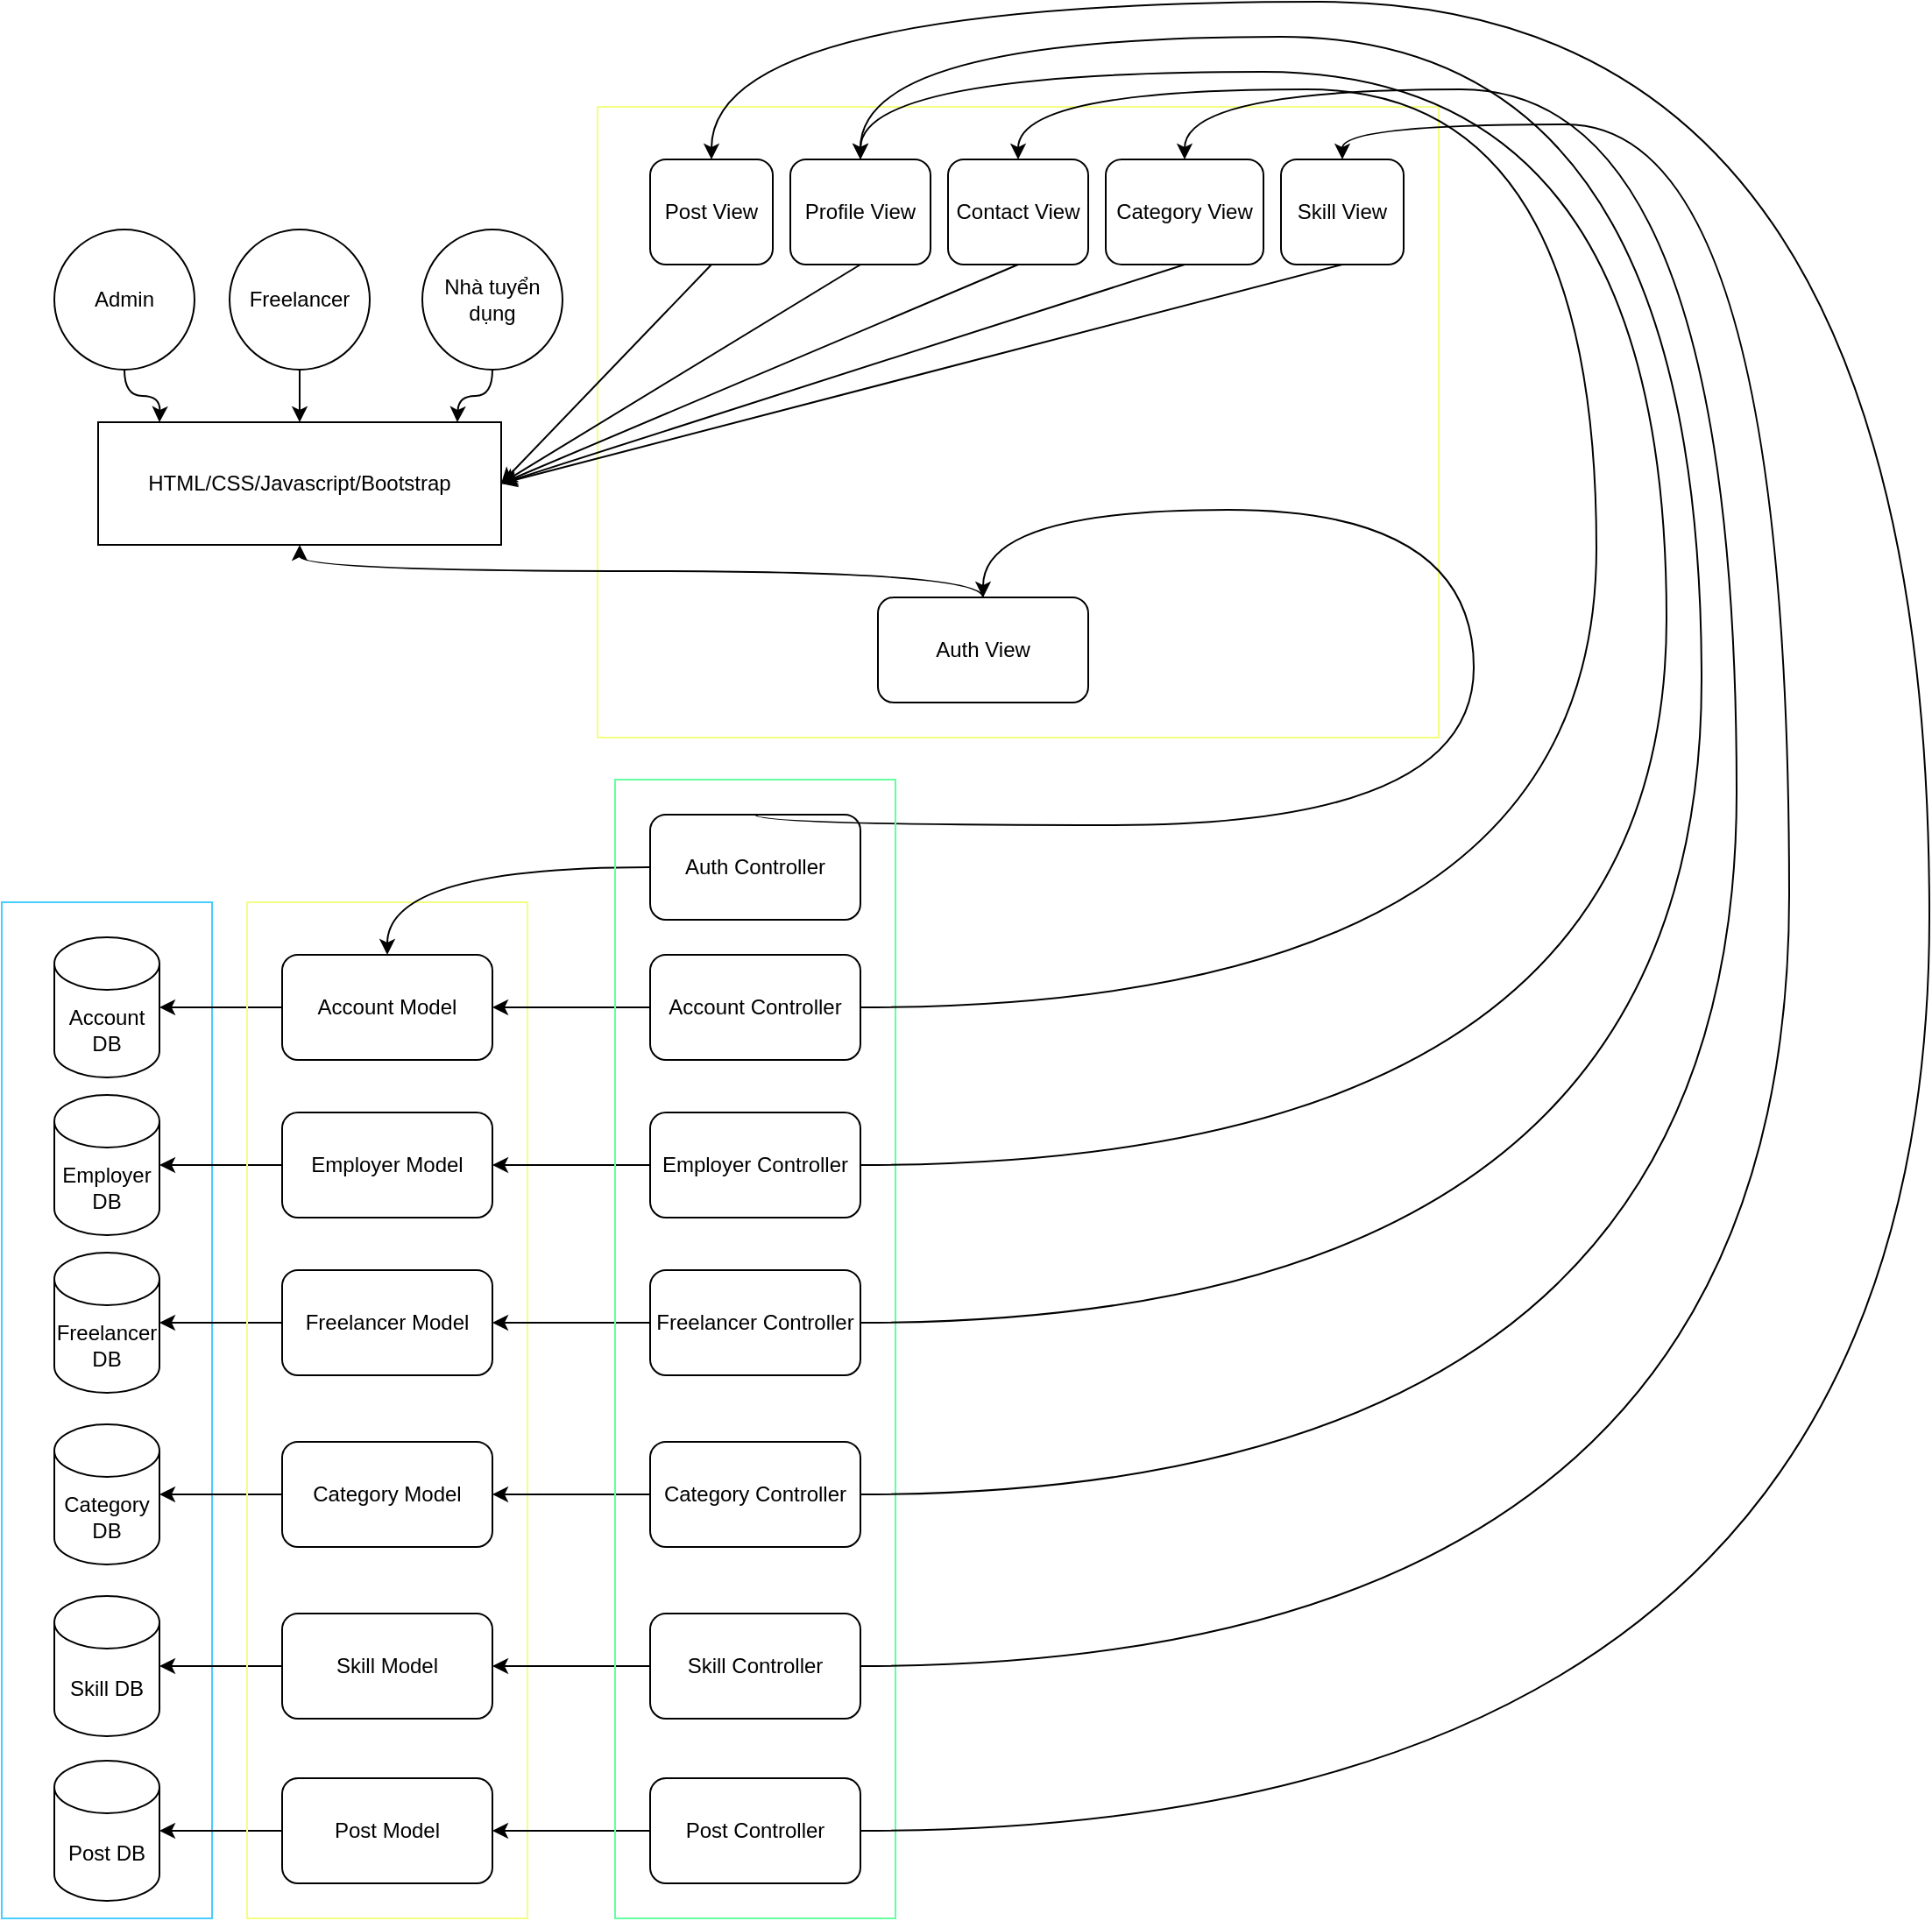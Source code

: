 <mxfile version="26.0.4">
  <diagram name="Page-1" id="zUVNCJs_0HY6lcxZOMUl">
    <mxGraphModel dx="2605" dy="2513" grid="1" gridSize="10" guides="1" tooltips="1" connect="1" arrows="1" fold="1" page="1" pageScale="1" pageWidth="850" pageHeight="1100" math="0" shadow="0">
      <root>
        <mxCell id="0" />
        <mxCell id="1" parent="0" />
        <mxCell id="kKIpwyrMqBAjSHRRCRlv-43" value="" style="rounded=0;whiteSpace=wrap;html=1;fillColor=none;strokeColor=#48CDFF;" vertex="1" parent="1">
          <mxGeometry x="20" y="504" width="120" height="580" as="geometry" />
        </mxCell>
        <mxCell id="kKIpwyrMqBAjSHRRCRlv-1" value="Admin" style="ellipse;whiteSpace=wrap;html=1;aspect=fixed;" vertex="1" parent="1">
          <mxGeometry x="50" y="120" width="80" height="80" as="geometry" />
        </mxCell>
        <mxCell id="kKIpwyrMqBAjSHRRCRlv-2" value="Freelancer" style="ellipse;whiteSpace=wrap;html=1;aspect=fixed;" vertex="1" parent="1">
          <mxGeometry x="150" y="120" width="80" height="80" as="geometry" />
        </mxCell>
        <mxCell id="kKIpwyrMqBAjSHRRCRlv-3" value="Nhà tuyển dụng" style="ellipse;whiteSpace=wrap;html=1;aspect=fixed;" vertex="1" parent="1">
          <mxGeometry x="260" y="120" width="80" height="80" as="geometry" />
        </mxCell>
        <mxCell id="kKIpwyrMqBAjSHRRCRlv-5" value="" style="endArrow=classic;html=1;rounded=0;exitX=0.5;exitY=1;exitDx=0;exitDy=0;edgeStyle=orthogonalEdgeStyle;curved=1;" edge="1" parent="1" source="kKIpwyrMqBAjSHRRCRlv-1">
          <mxGeometry width="50" height="50" relative="1" as="geometry">
            <mxPoint x="400" y="320" as="sourcePoint" />
            <mxPoint x="110" y="230" as="targetPoint" />
          </mxGeometry>
        </mxCell>
        <mxCell id="kKIpwyrMqBAjSHRRCRlv-7" value="" style="endArrow=classic;html=1;rounded=0;exitX=0.5;exitY=1;exitDx=0;exitDy=0;" edge="1" parent="1" source="kKIpwyrMqBAjSHRRCRlv-2">
          <mxGeometry width="50" height="50" relative="1" as="geometry">
            <mxPoint x="100" y="210" as="sourcePoint" />
            <mxPoint x="190" y="230" as="targetPoint" />
          </mxGeometry>
        </mxCell>
        <mxCell id="kKIpwyrMqBAjSHRRCRlv-8" value="" style="endArrow=classic;html=1;rounded=0;exitX=0.5;exitY=1;exitDx=0;exitDy=0;edgeStyle=orthogonalEdgeStyle;curved=1;" edge="1" parent="1" source="kKIpwyrMqBAjSHRRCRlv-3">
          <mxGeometry width="50" height="50" relative="1" as="geometry">
            <mxPoint x="200" y="210" as="sourcePoint" />
            <mxPoint x="280" y="230" as="targetPoint" />
          </mxGeometry>
        </mxCell>
        <mxCell id="kKIpwyrMqBAjSHRRCRlv-9" value="HTML/CSS/Javascript/Bootstrap" style="rounded=0;whiteSpace=wrap;html=1;" vertex="1" parent="1">
          <mxGeometry x="75" y="230" width="230" height="70" as="geometry" />
        </mxCell>
        <mxCell id="kKIpwyrMqBAjSHRRCRlv-25" value="" style="rounded=0;whiteSpace=wrap;html=1;strokeColor=#F4FF82;" vertex="1" parent="1">
          <mxGeometry x="360" y="50" width="480" height="360" as="geometry" />
        </mxCell>
        <mxCell id="kKIpwyrMqBAjSHRRCRlv-10" value="Auth View" style="rounded=1;whiteSpace=wrap;html=1;" vertex="1" parent="1">
          <mxGeometry x="520" y="330" width="120" height="60" as="geometry" />
        </mxCell>
        <mxCell id="kKIpwyrMqBAjSHRRCRlv-11" value="" style="endArrow=classic;html=1;rounded=0;exitX=0.5;exitY=0;exitDx=0;exitDy=0;entryX=0.5;entryY=1;entryDx=0;entryDy=0;edgeStyle=orthogonalEdgeStyle;elbow=vertical;curved=1;" edge="1" parent="1" source="kKIpwyrMqBAjSHRRCRlv-10" target="kKIpwyrMqBAjSHRRCRlv-9">
          <mxGeometry width="50" height="50" relative="1" as="geometry">
            <mxPoint x="480" y="340" as="sourcePoint" />
            <mxPoint x="530" y="290" as="targetPoint" />
          </mxGeometry>
        </mxCell>
        <mxCell id="kKIpwyrMqBAjSHRRCRlv-12" value="Skill View" style="rounded=1;whiteSpace=wrap;html=1;" vertex="1" parent="1">
          <mxGeometry x="750" y="80" width="70" height="60" as="geometry" />
        </mxCell>
        <mxCell id="kKIpwyrMqBAjSHRRCRlv-13" value="Post View" style="rounded=1;whiteSpace=wrap;html=1;" vertex="1" parent="1">
          <mxGeometry x="390" y="80" width="70" height="60" as="geometry" />
        </mxCell>
        <mxCell id="kKIpwyrMqBAjSHRRCRlv-14" value="Profile View" style="rounded=1;whiteSpace=wrap;html=1;" vertex="1" parent="1">
          <mxGeometry x="470" y="80" width="80" height="60" as="geometry" />
        </mxCell>
        <mxCell id="kKIpwyrMqBAjSHRRCRlv-15" value="Contact View&lt;span style=&quot;color: rgba(0, 0, 0, 0); font-family: monospace; font-size: 0px; text-align: start; text-wrap-mode: nowrap;&quot;&gt;%3CmxGraphModel%3E%3Croot%3E%3CmxCell%20id%3D%220%22%2F%3E%3CmxCell%20id%3D%221%22%20parent%3D%220%22%2F%3E%3CmxCell%20id%3D%222%22%20value%3D%22Auth%20View%22%20style%3D%22rounded%3D1%3BwhiteSpace%3Dwrap%3Bhtml%3D1%3B%22%20vertex%3D%221%22%20parent%3D%221%22%3E%3CmxGeometry%20x%3D%22320%22%20y%3D%22360%22%20width%3D%22120%22%20height%3D%2260%22%20as%3D%22geometry%22%2F%3E%3C%2FmxCell%3E%3C%2Froot%3E%3C%2FmxGraphModel%3E&lt;/span&gt;&lt;span style=&quot;color: rgba(0, 0, 0, 0); font-family: monospace; font-size: 0px; text-align: start; text-wrap-mode: nowrap;&quot;&gt;%3CmxGraphModel%3E%3Croot%3E%3CmxCell%20id%3D%220%22%2F%3E%3CmxCell%20id%3D%221%22%20parent%3D%220%22%2F%3E%3CmxCell%20id%3D%222%22%20value%3D%22Auth%20View%22%20style%3D%22rounded%3D1%3BwhiteSpace%3Dwrap%3Bhtml%3D1%3B%22%20vertex%3D%221%22%20parent%3D%221%22%3E%3CmxGeometry%20x%3D%22320%22%20y%3D%22360%22%20width%3D%22120%22%20height%3D%2260%22%20as%3D%22geometry%22%2F%3E%3C%2FmxCell%3E%3C%2Froot%3E%3C%2FmxGraphModel%3E&lt;/span&gt;" style="rounded=1;whiteSpace=wrap;html=1;" vertex="1" parent="1">
          <mxGeometry x="560" y="80" width="80" height="60" as="geometry" />
        </mxCell>
        <mxCell id="kKIpwyrMqBAjSHRRCRlv-16" value="Category View" style="rounded=1;whiteSpace=wrap;html=1;" vertex="1" parent="1">
          <mxGeometry x="650" y="80" width="90" height="60" as="geometry" />
        </mxCell>
        <mxCell id="kKIpwyrMqBAjSHRRCRlv-17" value="Auth Controller" style="rounded=1;whiteSpace=wrap;html=1;" vertex="1" parent="1">
          <mxGeometry x="390" y="454" width="120" height="60" as="geometry" />
        </mxCell>
        <mxCell id="kKIpwyrMqBAjSHRRCRlv-18" value="" style="endArrow=classic;html=1;rounded=0;exitX=0.5;exitY=0;exitDx=0;exitDy=0;entryX=0.5;entryY=0;entryDx=0;entryDy=0;edgeStyle=orthogonalEdgeStyle;elbow=vertical;curved=1;" edge="1" parent="1" source="kKIpwyrMqBAjSHRRCRlv-17" target="kKIpwyrMqBAjSHRRCRlv-10">
          <mxGeometry width="50" height="50" relative="1" as="geometry">
            <mxPoint x="200" y="310" as="sourcePoint" />
            <mxPoint x="390" y="370" as="targetPoint" />
            <Array as="points">
              <mxPoint x="450" y="460" />
              <mxPoint x="860" y="460" />
              <mxPoint x="860" y="280" />
              <mxPoint x="580" y="280" />
            </Array>
          </mxGeometry>
        </mxCell>
        <mxCell id="kKIpwyrMqBAjSHRRCRlv-20" value="" style="endArrow=classic;html=1;rounded=0;exitX=0.5;exitY=1;exitDx=0;exitDy=0;entryX=1;entryY=0.5;entryDx=0;entryDy=0;" edge="1" parent="1" source="kKIpwyrMqBAjSHRRCRlv-13" target="kKIpwyrMqBAjSHRRCRlv-9">
          <mxGeometry width="50" height="50" relative="1" as="geometry">
            <mxPoint x="480" y="240" as="sourcePoint" />
            <mxPoint x="530" y="190" as="targetPoint" />
          </mxGeometry>
        </mxCell>
        <mxCell id="kKIpwyrMqBAjSHRRCRlv-21" value="" style="endArrow=classic;html=1;rounded=0;exitX=0.5;exitY=1;exitDx=0;exitDy=0;entryX=1;entryY=0.5;entryDx=0;entryDy=0;" edge="1" parent="1" source="kKIpwyrMqBAjSHRRCRlv-14" target="kKIpwyrMqBAjSHRRCRlv-9">
          <mxGeometry width="50" height="50" relative="1" as="geometry">
            <mxPoint x="460" y="150" as="sourcePoint" />
            <mxPoint x="315" y="275" as="targetPoint" />
          </mxGeometry>
        </mxCell>
        <mxCell id="kKIpwyrMqBAjSHRRCRlv-22" value="" style="endArrow=classic;html=1;rounded=0;exitX=0.5;exitY=1;exitDx=0;exitDy=0;entryX=1;entryY=0.5;entryDx=0;entryDy=0;" edge="1" parent="1" source="kKIpwyrMqBAjSHRRCRlv-15" target="kKIpwyrMqBAjSHRRCRlv-9">
          <mxGeometry width="50" height="50" relative="1" as="geometry">
            <mxPoint x="600" y="150" as="sourcePoint" />
            <mxPoint x="315" y="275" as="targetPoint" />
          </mxGeometry>
        </mxCell>
        <mxCell id="kKIpwyrMqBAjSHRRCRlv-23" value="" style="endArrow=classic;html=1;rounded=0;exitX=0.5;exitY=1;exitDx=0;exitDy=0;entryX=1;entryY=0.5;entryDx=0;entryDy=0;" edge="1" parent="1" source="kKIpwyrMqBAjSHRRCRlv-16" target="kKIpwyrMqBAjSHRRCRlv-9">
          <mxGeometry width="50" height="50" relative="1" as="geometry">
            <mxPoint x="740" y="150" as="sourcePoint" />
            <mxPoint x="315" y="275" as="targetPoint" />
          </mxGeometry>
        </mxCell>
        <mxCell id="kKIpwyrMqBAjSHRRCRlv-24" value="" style="endArrow=classic;html=1;rounded=0;exitX=0.5;exitY=1;exitDx=0;exitDy=0;entryX=1;entryY=0.5;entryDx=0;entryDy=0;" edge="1" parent="1" source="kKIpwyrMqBAjSHRRCRlv-12" target="kKIpwyrMqBAjSHRRCRlv-9">
          <mxGeometry width="50" height="50" relative="1" as="geometry">
            <mxPoint x="880" y="150" as="sourcePoint" />
            <mxPoint x="315" y="275" as="targetPoint" />
          </mxGeometry>
        </mxCell>
        <mxCell id="kKIpwyrMqBAjSHRRCRlv-28" value="Skill Model" style="rounded=1;whiteSpace=wrap;html=1;" vertex="1" parent="1">
          <mxGeometry x="180" y="910" width="120" height="60" as="geometry" />
        </mxCell>
        <mxCell id="kKIpwyrMqBAjSHRRCRlv-29" value="Category Model" style="rounded=1;whiteSpace=wrap;html=1;" vertex="1" parent="1">
          <mxGeometry x="180" y="812" width="120" height="60" as="geometry" />
        </mxCell>
        <mxCell id="kKIpwyrMqBAjSHRRCRlv-30" value="Freelancer Model" style="rounded=1;whiteSpace=wrap;html=1;" vertex="1" parent="1">
          <mxGeometry x="180" y="714" width="120" height="60" as="geometry" />
        </mxCell>
        <mxCell id="kKIpwyrMqBAjSHRRCRlv-31" value="Account Model" style="rounded=1;whiteSpace=wrap;html=1;" vertex="1" parent="1">
          <mxGeometry x="180" y="534" width="120" height="60" as="geometry" />
        </mxCell>
        <mxCell id="kKIpwyrMqBAjSHRRCRlv-32" value="Employer Model" style="rounded=1;whiteSpace=wrap;html=1;" vertex="1" parent="1">
          <mxGeometry x="180" y="624" width="120" height="60" as="geometry" />
        </mxCell>
        <mxCell id="kKIpwyrMqBAjSHRRCRlv-33" value="Account DB" style="shape=cylinder3;whiteSpace=wrap;html=1;boundedLbl=1;backgroundOutline=1;size=15;" vertex="1" parent="1">
          <mxGeometry x="50" y="524" width="60" height="80" as="geometry" />
        </mxCell>
        <mxCell id="kKIpwyrMqBAjSHRRCRlv-34" value="Employer DB" style="shape=cylinder3;whiteSpace=wrap;html=1;boundedLbl=1;backgroundOutline=1;size=15;" vertex="1" parent="1">
          <mxGeometry x="50" y="614" width="60" height="80" as="geometry" />
        </mxCell>
        <mxCell id="kKIpwyrMqBAjSHRRCRlv-38" value="Freelancer DB" style="shape=cylinder3;whiteSpace=wrap;html=1;boundedLbl=1;backgroundOutline=1;size=15;" vertex="1" parent="1">
          <mxGeometry x="50" y="704" width="60" height="80" as="geometry" />
        </mxCell>
        <mxCell id="kKIpwyrMqBAjSHRRCRlv-39" value="Category DB" style="shape=cylinder3;whiteSpace=wrap;html=1;boundedLbl=1;backgroundOutline=1;size=15;" vertex="1" parent="1">
          <mxGeometry x="50" y="802" width="60" height="80" as="geometry" />
        </mxCell>
        <mxCell id="kKIpwyrMqBAjSHRRCRlv-40" value="Skill DB" style="shape=cylinder3;whiteSpace=wrap;html=1;boundedLbl=1;backgroundOutline=1;size=15;" vertex="1" parent="1">
          <mxGeometry x="50" y="900" width="60" height="80" as="geometry" />
        </mxCell>
        <mxCell id="kKIpwyrMqBAjSHRRCRlv-41" value="Post DB" style="shape=cylinder3;whiteSpace=wrap;html=1;boundedLbl=1;backgroundOutline=1;size=15;" vertex="1" parent="1">
          <mxGeometry x="50" y="994" width="60" height="80" as="geometry" />
        </mxCell>
        <mxCell id="kKIpwyrMqBAjSHRRCRlv-42" value="Post Model" style="rounded=1;whiteSpace=wrap;html=1;" vertex="1" parent="1">
          <mxGeometry x="180" y="1004" width="120" height="60" as="geometry" />
        </mxCell>
        <mxCell id="kKIpwyrMqBAjSHRRCRlv-44" value="" style="endArrow=classic;html=1;rounded=0;exitX=0;exitY=0.5;exitDx=0;exitDy=0;entryX=1;entryY=0.5;entryDx=0;entryDy=0;entryPerimeter=0;" edge="1" parent="1" source="kKIpwyrMqBAjSHRRCRlv-31" target="kKIpwyrMqBAjSHRRCRlv-33">
          <mxGeometry width="50" height="50" relative="1" as="geometry">
            <mxPoint x="170" y="534" as="sourcePoint" />
            <mxPoint x="120" y="584" as="targetPoint" />
          </mxGeometry>
        </mxCell>
        <mxCell id="kKIpwyrMqBAjSHRRCRlv-45" value="" style="endArrow=classic;html=1;rounded=0;exitX=0;exitY=0.5;exitDx=0;exitDy=0;entryX=1;entryY=0.5;entryDx=0;entryDy=0;entryPerimeter=0;" edge="1" parent="1" source="kKIpwyrMqBAjSHRRCRlv-32" target="kKIpwyrMqBAjSHRRCRlv-34">
          <mxGeometry width="50" height="50" relative="1" as="geometry">
            <mxPoint x="190" y="574" as="sourcePoint" />
            <mxPoint x="120" y="574" as="targetPoint" />
          </mxGeometry>
        </mxCell>
        <mxCell id="kKIpwyrMqBAjSHRRCRlv-46" value="" style="endArrow=classic;html=1;rounded=0;exitX=0;exitY=0.5;exitDx=0;exitDy=0;entryX=1;entryY=0.5;entryDx=0;entryDy=0;entryPerimeter=0;" edge="1" parent="1" source="kKIpwyrMqBAjSHRRCRlv-30" target="kKIpwyrMqBAjSHRRCRlv-38">
          <mxGeometry width="50" height="50" relative="1" as="geometry">
            <mxPoint x="190" y="664" as="sourcePoint" />
            <mxPoint x="120" y="664" as="targetPoint" />
          </mxGeometry>
        </mxCell>
        <mxCell id="kKIpwyrMqBAjSHRRCRlv-47" value="" style="endArrow=classic;html=1;rounded=0;exitX=0;exitY=0.5;exitDx=0;exitDy=0;entryX=1;entryY=0.5;entryDx=0;entryDy=0;entryPerimeter=0;" edge="1" parent="1" source="kKIpwyrMqBAjSHRRCRlv-29" target="kKIpwyrMqBAjSHRRCRlv-39">
          <mxGeometry width="50" height="50" relative="1" as="geometry">
            <mxPoint x="200" y="674" as="sourcePoint" />
            <mxPoint x="130" y="674" as="targetPoint" />
          </mxGeometry>
        </mxCell>
        <mxCell id="kKIpwyrMqBAjSHRRCRlv-48" value="" style="endArrow=classic;html=1;rounded=0;exitX=0;exitY=0.5;exitDx=0;exitDy=0;entryX=1;entryY=0.5;entryDx=0;entryDy=0;entryPerimeter=0;" edge="1" parent="1" source="kKIpwyrMqBAjSHRRCRlv-28" target="kKIpwyrMqBAjSHRRCRlv-40">
          <mxGeometry width="50" height="50" relative="1" as="geometry">
            <mxPoint x="210" y="684" as="sourcePoint" />
            <mxPoint x="140" y="684" as="targetPoint" />
          </mxGeometry>
        </mxCell>
        <mxCell id="kKIpwyrMqBAjSHRRCRlv-49" value="" style="endArrow=classic;html=1;rounded=0;exitX=0;exitY=0.5;exitDx=0;exitDy=0;entryX=1;entryY=0.5;entryDx=0;entryDy=0;entryPerimeter=0;" edge="1" parent="1" source="kKIpwyrMqBAjSHRRCRlv-42" target="kKIpwyrMqBAjSHRRCRlv-41">
          <mxGeometry width="50" height="50" relative="1" as="geometry">
            <mxPoint x="220" y="694" as="sourcePoint" />
            <mxPoint x="150" y="694" as="targetPoint" />
          </mxGeometry>
        </mxCell>
        <mxCell id="kKIpwyrMqBAjSHRRCRlv-50" value="" style="rounded=0;whiteSpace=wrap;html=1;strokeColor=#F4FF82;fillColor=none;" vertex="1" parent="1">
          <mxGeometry x="160" y="504" width="160" height="580" as="geometry" />
        </mxCell>
        <mxCell id="kKIpwyrMqBAjSHRRCRlv-51" value="Employer Controller" style="rounded=1;whiteSpace=wrap;html=1;" vertex="1" parent="1">
          <mxGeometry x="390" y="624" width="120" height="60" as="geometry" />
        </mxCell>
        <mxCell id="kKIpwyrMqBAjSHRRCRlv-52" value="Freelancer Controller" style="rounded=1;whiteSpace=wrap;html=1;" vertex="1" parent="1">
          <mxGeometry x="390" y="714" width="120" height="60" as="geometry" />
        </mxCell>
        <mxCell id="kKIpwyrMqBAjSHRRCRlv-53" value="Category Controller" style="rounded=1;whiteSpace=wrap;html=1;" vertex="1" parent="1">
          <mxGeometry x="390" y="812" width="120" height="60" as="geometry" />
        </mxCell>
        <mxCell id="kKIpwyrMqBAjSHRRCRlv-54" value="Skill Controller" style="rounded=1;whiteSpace=wrap;html=1;" vertex="1" parent="1">
          <mxGeometry x="390" y="910" width="120" height="60" as="geometry" />
        </mxCell>
        <mxCell id="kKIpwyrMqBAjSHRRCRlv-55" value="Post Controller" style="rounded=1;whiteSpace=wrap;html=1;" vertex="1" parent="1">
          <mxGeometry x="390" y="1004" width="120" height="60" as="geometry" />
        </mxCell>
        <mxCell id="kKIpwyrMqBAjSHRRCRlv-56" value="Account Controller" style="rounded=1;whiteSpace=wrap;html=1;" vertex="1" parent="1">
          <mxGeometry x="390" y="534" width="120" height="60" as="geometry" />
        </mxCell>
        <mxCell id="kKIpwyrMqBAjSHRRCRlv-57" value="" style="endArrow=classic;html=1;rounded=0;exitX=0;exitY=0.5;exitDx=0;exitDy=0;entryX=0.5;entryY=0;entryDx=0;entryDy=0;edgeStyle=orthogonalEdgeStyle;curved=1;" edge="1" parent="1" source="kKIpwyrMqBAjSHRRCRlv-17" target="kKIpwyrMqBAjSHRRCRlv-31">
          <mxGeometry width="50" height="50" relative="1" as="geometry">
            <mxPoint x="120" y="574" as="sourcePoint" />
            <mxPoint x="190" y="574" as="targetPoint" />
          </mxGeometry>
        </mxCell>
        <mxCell id="kKIpwyrMqBAjSHRRCRlv-58" value="" style="endArrow=classic;html=1;rounded=0;entryX=1;entryY=0.5;entryDx=0;entryDy=0;exitX=0;exitY=0.5;exitDx=0;exitDy=0;" edge="1" parent="1" source="kKIpwyrMqBAjSHRRCRlv-56" target="kKIpwyrMqBAjSHRRCRlv-31">
          <mxGeometry width="50" height="50" relative="1" as="geometry">
            <mxPoint x="375" y="563" as="sourcePoint" />
            <mxPoint x="305" y="563.41" as="targetPoint" />
          </mxGeometry>
        </mxCell>
        <mxCell id="kKIpwyrMqBAjSHRRCRlv-59" value="" style="endArrow=classic;html=1;rounded=0;entryX=1;entryY=0.5;entryDx=0;entryDy=0;exitX=0;exitY=0.5;exitDx=0;exitDy=0;" edge="1" parent="1" source="kKIpwyrMqBAjSHRRCRlv-51" target="kKIpwyrMqBAjSHRRCRlv-32">
          <mxGeometry width="50" height="50" relative="1" as="geometry">
            <mxPoint x="395" y="653.41" as="sourcePoint" />
            <mxPoint x="305" y="653.41" as="targetPoint" />
          </mxGeometry>
        </mxCell>
        <mxCell id="kKIpwyrMqBAjSHRRCRlv-60" value="" style="endArrow=classic;html=1;rounded=0;entryX=1;entryY=0.5;entryDx=0;entryDy=0;exitX=0;exitY=0.5;exitDx=0;exitDy=0;" edge="1" parent="1" source="kKIpwyrMqBAjSHRRCRlv-52" target="kKIpwyrMqBAjSHRRCRlv-30">
          <mxGeometry width="50" height="50" relative="1" as="geometry">
            <mxPoint x="410" y="584" as="sourcePoint" />
            <mxPoint x="320" y="584" as="targetPoint" />
          </mxGeometry>
        </mxCell>
        <mxCell id="kKIpwyrMqBAjSHRRCRlv-61" value="" style="endArrow=classic;html=1;rounded=0;entryX=1;entryY=0.5;entryDx=0;entryDy=0;exitX=0;exitY=0.5;exitDx=0;exitDy=0;" edge="1" parent="1" source="kKIpwyrMqBAjSHRRCRlv-53" target="kKIpwyrMqBAjSHRRCRlv-29">
          <mxGeometry width="50" height="50" relative="1" as="geometry">
            <mxPoint x="420" y="594" as="sourcePoint" />
            <mxPoint x="330" y="594" as="targetPoint" />
          </mxGeometry>
        </mxCell>
        <mxCell id="kKIpwyrMqBAjSHRRCRlv-62" value="" style="endArrow=classic;html=1;rounded=0;entryX=1;entryY=0.5;entryDx=0;entryDy=0;exitX=0;exitY=0.5;exitDx=0;exitDy=0;" edge="1" parent="1" source="kKIpwyrMqBAjSHRRCRlv-54" target="kKIpwyrMqBAjSHRRCRlv-28">
          <mxGeometry width="50" height="50" relative="1" as="geometry">
            <mxPoint x="430" y="604" as="sourcePoint" />
            <mxPoint x="340" y="604" as="targetPoint" />
          </mxGeometry>
        </mxCell>
        <mxCell id="kKIpwyrMqBAjSHRRCRlv-63" value="" style="endArrow=classic;html=1;rounded=0;entryX=1;entryY=0.5;entryDx=0;entryDy=0;exitX=0;exitY=0.5;exitDx=0;exitDy=0;" edge="1" parent="1" source="kKIpwyrMqBAjSHRRCRlv-55" target="kKIpwyrMqBAjSHRRCRlv-42">
          <mxGeometry width="50" height="50" relative="1" as="geometry">
            <mxPoint x="440" y="614" as="sourcePoint" />
            <mxPoint x="350" y="614" as="targetPoint" />
          </mxGeometry>
        </mxCell>
        <mxCell id="kKIpwyrMqBAjSHRRCRlv-64" value="" style="rounded=0;whiteSpace=wrap;html=1;strokeColor=#63FFA0;fillColor=none;" vertex="1" parent="1">
          <mxGeometry x="370" y="434" width="160" height="650" as="geometry" />
        </mxCell>
        <mxCell id="kKIpwyrMqBAjSHRRCRlv-67" value="" style="endArrow=classic;html=1;rounded=0;exitX=1;exitY=0.5;exitDx=0;exitDy=0;entryX=0.5;entryY=0;entryDx=0;entryDy=0;edgeStyle=orthogonalEdgeStyle;curved=1;" edge="1" parent="1" source="kKIpwyrMqBAjSHRRCRlv-56" target="kKIpwyrMqBAjSHRRCRlv-15">
          <mxGeometry width="50" height="50" relative="1" as="geometry">
            <mxPoint x="330" y="720" as="sourcePoint" />
            <mxPoint x="920" y="480" as="targetPoint" />
            <Array as="points">
              <mxPoint x="930" y="564" />
              <mxPoint x="930" y="40" />
              <mxPoint x="600" y="40" />
            </Array>
          </mxGeometry>
        </mxCell>
        <mxCell id="kKIpwyrMqBAjSHRRCRlv-68" value="" style="endArrow=classic;html=1;rounded=0;exitX=1;exitY=0.5;exitDx=0;exitDy=0;entryX=0.5;entryY=0;entryDx=0;entryDy=0;edgeStyle=orthogonalEdgeStyle;curved=1;" edge="1" parent="1" source="kKIpwyrMqBAjSHRRCRlv-51" target="kKIpwyrMqBAjSHRRCRlv-14">
          <mxGeometry width="50" height="50" relative="1" as="geometry">
            <mxPoint x="520" y="610" as="sourcePoint" />
            <mxPoint x="520" y="90" as="targetPoint" />
            <Array as="points">
              <mxPoint x="970" y="654" />
              <mxPoint x="970" y="30" />
              <mxPoint x="510" y="30" />
            </Array>
          </mxGeometry>
        </mxCell>
        <mxCell id="kKIpwyrMqBAjSHRRCRlv-69" value="" style="endArrow=classic;html=1;rounded=0;exitX=1;exitY=0.5;exitDx=0;exitDy=0;entryX=0.5;entryY=0;entryDx=0;entryDy=0;edgeStyle=orthogonalEdgeStyle;curved=1;" edge="1" parent="1" source="kKIpwyrMqBAjSHRRCRlv-52" target="kKIpwyrMqBAjSHRRCRlv-14">
          <mxGeometry width="50" height="50" relative="1" as="geometry">
            <mxPoint x="530" y="620" as="sourcePoint" />
            <mxPoint x="530" y="100" as="targetPoint" />
            <Array as="points">
              <mxPoint x="990" y="744" />
              <mxPoint x="990" y="10" />
              <mxPoint x="510" y="10" />
            </Array>
          </mxGeometry>
        </mxCell>
        <mxCell id="kKIpwyrMqBAjSHRRCRlv-70" value="" style="endArrow=classic;html=1;rounded=0;exitX=1;exitY=0.5;exitDx=0;exitDy=0;entryX=0.5;entryY=0;entryDx=0;entryDy=0;edgeStyle=orthogonalEdgeStyle;curved=1;" edge="1" parent="1" source="kKIpwyrMqBAjSHRRCRlv-53" target="kKIpwyrMqBAjSHRRCRlv-16">
          <mxGeometry width="50" height="50" relative="1" as="geometry">
            <mxPoint x="540" y="630" as="sourcePoint" />
            <mxPoint x="540" y="110" as="targetPoint" />
            <Array as="points">
              <mxPoint x="1010" y="842" />
              <mxPoint x="1010" y="40" />
              <mxPoint x="695" y="40" />
            </Array>
          </mxGeometry>
        </mxCell>
        <mxCell id="kKIpwyrMqBAjSHRRCRlv-71" value="" style="endArrow=classic;html=1;rounded=0;exitX=1;exitY=0.5;exitDx=0;exitDy=0;entryX=0.5;entryY=0;entryDx=0;entryDy=0;edgeStyle=orthogonalEdgeStyle;curved=1;" edge="1" parent="1" source="kKIpwyrMqBAjSHRRCRlv-54" target="kKIpwyrMqBAjSHRRCRlv-12">
          <mxGeometry width="50" height="50" relative="1" as="geometry">
            <mxPoint x="550" y="640" as="sourcePoint" />
            <mxPoint x="550" y="120" as="targetPoint" />
            <Array as="points">
              <mxPoint x="1040" y="940" />
              <mxPoint x="1040" y="60" />
              <mxPoint x="785" y="60" />
            </Array>
          </mxGeometry>
        </mxCell>
        <mxCell id="kKIpwyrMqBAjSHRRCRlv-72" value="" style="endArrow=classic;html=1;rounded=0;exitX=1;exitY=0.5;exitDx=0;exitDy=0;entryX=0.5;entryY=0;entryDx=0;entryDy=0;edgeStyle=orthogonalEdgeStyle;curved=1;" edge="1" parent="1" source="kKIpwyrMqBAjSHRRCRlv-55" target="kKIpwyrMqBAjSHRRCRlv-13">
          <mxGeometry width="50" height="50" relative="1" as="geometry">
            <mxPoint x="560" y="650" as="sourcePoint" />
            <mxPoint x="560" y="130" as="targetPoint" />
            <Array as="points">
              <mxPoint x="1120" y="1034" />
              <mxPoint x="1120" y="-10" />
              <mxPoint x="425" y="-10" />
            </Array>
          </mxGeometry>
        </mxCell>
      </root>
    </mxGraphModel>
  </diagram>
</mxfile>
